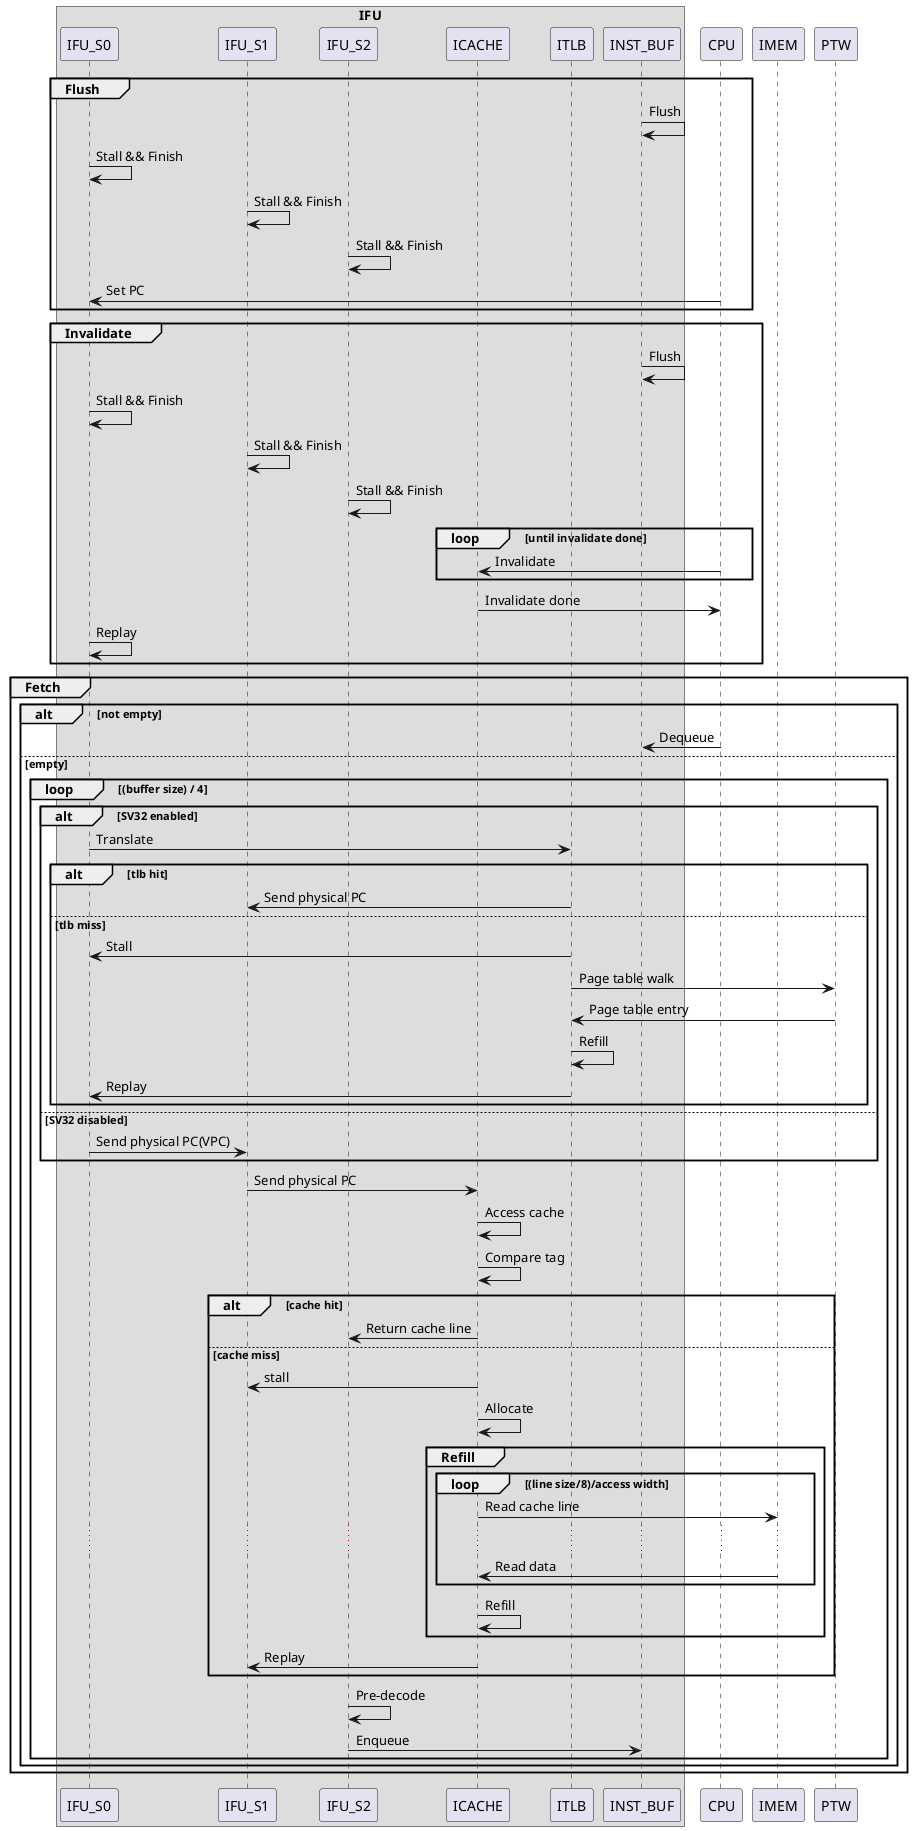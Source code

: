 @startuml
box IFU
	participant IFU_S0
	participant IFU_S1
	participant IFU_S2
	participant ICACHE
	participant ITLB
	participant INST_BUF
end box
participant CPU
participant IMEM

group Flush
	INST_BUF -> INST_BUF: Flush
	IFU_S0 -> IFU_S0: Stall && Finish
	IFU_S1 -> IFU_S1: Stall && Finish
	IFU_S2 -> IFU_S2: Stall && Finish
	CPU -> IFU_S0: Set PC
end

group Invalidate
	INST_BUF -> INST_BUF: Flush
	IFU_S0 -> IFU_S0: Stall && Finish
	IFU_S1 -> IFU_S1: Stall && Finish
	IFU_S2 -> IFU_S2: Stall && Finish
	loop until invalidate done
		CPU -> ICACHE: Invalidate
	end
	ICACHE -> CPU: Invalidate done
	IFU_S0 -> IFU_S0: Replay
end

group Fetch
	alt not empty
	CPU -> INST_BUF: Dequeue
	else empty
		loop (buffer size) / 4
			alt SV32 enabled
				IFU_S0 -> ITLB: Translate
				alt tlb hit
					ITLB -> IFU_S1: Send physical PC
				else tlb miss
					ITLB -> IFU_S0: Stall
					ITLB -> PTW: Page table walk
					PTW -> ITLB: Page table entry
					ITLB -> ITLB: Refill
					ITLB -> IFU_S0: Replay
				end
			else SV32 disabled
				IFU_S0 -> IFU_S1: Send physical PC(VPC)
			end
			IFU_S1 -> ICACHE: Send physical PC
			ICACHE -> ICACHE: Access cache
			ICACHE -> ICACHE: Compare tag
			alt cache hit
				ICACHE -> IFU_S2: Return cache line
			else cache miss
				ICACHE -> IFU_S1: stall
				ICACHE -> ICACHE: Allocate
				group Refill
					loop (line size/8)/access width
						ICACHE -> IMEM: Read cache line
						...
						IMEM -> ICACHE: Read data
					end
					ICACHE -> ICACHE: Refill
				end
				ICACHE -> IFU_S1: Replay
			end	
			IFU_S2 -> IFU_S2: Pre-decode
			IFU_S2 -> INST_BUF: Enqueue
		end
	end
end
@enduml
